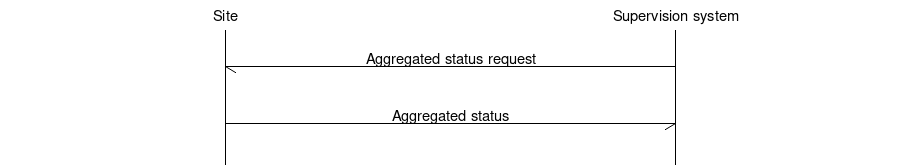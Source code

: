 # MSC for Aggregated status request

msc {
  hscale = "1.5", arcgradient = "0";

  Site, "Supervision system";

  |||;
  Site<-"Supervision system" [ label = "Aggregated status request" ];
  |||;
  Site->"Supervision system" [ label = "Aggregated status" ];
  |||;
}
